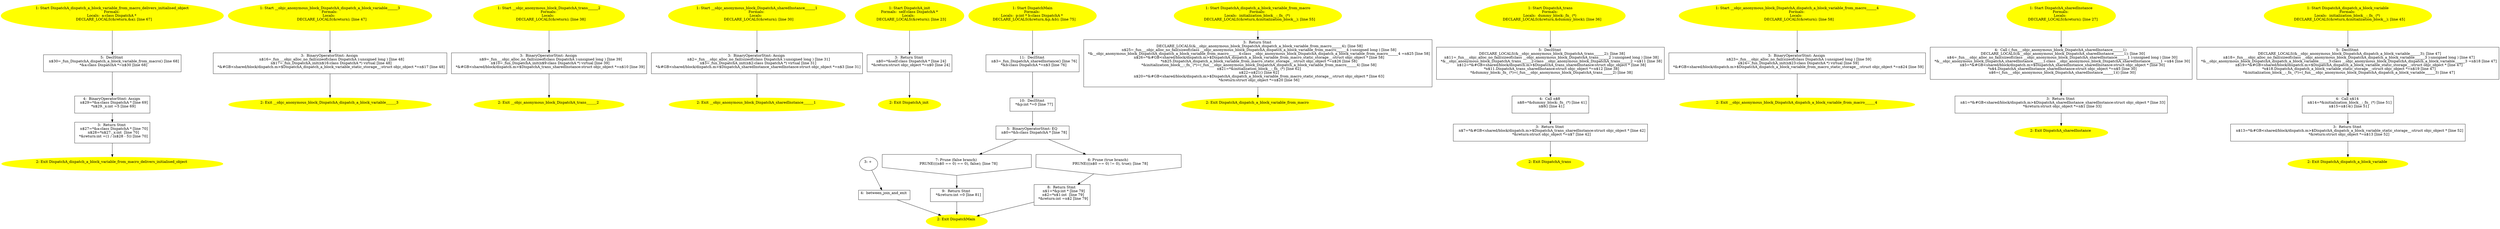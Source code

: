 /* @generated */
digraph iCFG {
"DispatchA_dispatch_a_block_variable_from_macro_delivers_initialised_objectclass.a40b698fe8052f5a0518056e9384ff2c_5" [label="5:  DeclStmt \n   n$30=_fun_DispatchA_dispatch_a_block_variable_from_macro() [line 68]\n  *&a:class DispatchA *=n$30 [line 68]\n " shape="box"]
	

	 "DispatchA_dispatch_a_block_variable_from_macro_delivers_initialised_objectclass.a40b698fe8052f5a0518056e9384ff2c_5" -> "DispatchA_dispatch_a_block_variable_from_macro_delivers_initialised_objectclass.a40b698fe8052f5a0518056e9384ff2c_4" ;
"DispatchA_dispatch_a_block_variable_from_macro_delivers_initialised_objectclass.a40b698fe8052f5a0518056e9384ff2c_4" [label="4:  BinaryOperatorStmt: Assign \n   n$29=*&a:class DispatchA * [line 69]\n  *n$29._x:int =5 [line 69]\n " shape="box"]
	

	 "DispatchA_dispatch_a_block_variable_from_macro_delivers_initialised_objectclass.a40b698fe8052f5a0518056e9384ff2c_4" -> "DispatchA_dispatch_a_block_variable_from_macro_delivers_initialised_objectclass.a40b698fe8052f5a0518056e9384ff2c_3" ;
"DispatchA_dispatch_a_block_variable_from_macro_delivers_initialised_objectclass.a40b698fe8052f5a0518056e9384ff2c_3" [label="3:  Return Stmt \n   n$27=*&a:class DispatchA * [line 70]\n  n$28=*n$27._x:int  [line 70]\n  *&return:int =(1 / (n$28 - 5)) [line 70]\n " shape="box"]
	

	 "DispatchA_dispatch_a_block_variable_from_macro_delivers_initialised_objectclass.a40b698fe8052f5a0518056e9384ff2c_3" -> "DispatchA_dispatch_a_block_variable_from_macro_delivers_initialised_objectclass.a40b698fe8052f5a0518056e9384ff2c_2" ;
"DispatchA_dispatch_a_block_variable_from_macro_delivers_initialised_objectclass.a40b698fe8052f5a0518056e9384ff2c_2" [label="2: Exit DispatchA_dispatch_a_block_variable_from_macro_delivers_initialised_object \n  " color=yellow style=filled]
	

"DispatchA_dispatch_a_block_variable_from_macro_delivers_initialised_objectclass.a40b698fe8052f5a0518056e9384ff2c_1" [label="1: Start DispatchA_dispatch_a_block_variable_from_macro_delivers_initialised_object\nFormals: \nLocals:  a:class DispatchA * \n   DECLARE_LOCALS(&return,&a); [line 67]\n " color=yellow style=filled]
	

	 "DispatchA_dispatch_a_block_variable_from_macro_delivers_initialised_objectclass.a40b698fe8052f5a0518056e9384ff2c_1" -> "DispatchA_dispatch_a_block_variable_from_macro_delivers_initialised_objectclass.a40b698fe8052f5a0518056e9384ff2c_5" ;
"__objc_anonymous_block_DispatchA_dispatch_a_block_variable______3.9c4c8eed871dc8fb1938edcd3d194533_3" [label="3:  BinaryOperatorStmt: Assign \n   n$16=_fun___objc_alloc_no_fail(sizeof(class DispatchA ):unsigned long ) [line 48]\n  n$17=_fun_DispatchA_init(n$16:class DispatchA *) virtual [line 48]\n  *&#GB<shared/block/dispatch.m>$DispatchA_dispatch_a_block_variable_static_storage__:struct objc_object *=n$17 [line 48]\n " shape="box"]
	

	 "__objc_anonymous_block_DispatchA_dispatch_a_block_variable______3.9c4c8eed871dc8fb1938edcd3d194533_3" -> "__objc_anonymous_block_DispatchA_dispatch_a_block_variable______3.9c4c8eed871dc8fb1938edcd3d194533_2" ;
"__objc_anonymous_block_DispatchA_dispatch_a_block_variable______3.9c4c8eed871dc8fb1938edcd3d194533_2" [label="2: Exit __objc_anonymous_block_DispatchA_dispatch_a_block_variable______3 \n  " color=yellow style=filled]
	

"__objc_anonymous_block_DispatchA_dispatch_a_block_variable______3.9c4c8eed871dc8fb1938edcd3d194533_1" [label="1: Start __objc_anonymous_block_DispatchA_dispatch_a_block_variable______3\nFormals: \nLocals:  \n   DECLARE_LOCALS(&return); [line 47]\n " color=yellow style=filled]
	

	 "__objc_anonymous_block_DispatchA_dispatch_a_block_variable______3.9c4c8eed871dc8fb1938edcd3d194533_1" -> "__objc_anonymous_block_DispatchA_dispatch_a_block_variable______3.9c4c8eed871dc8fb1938edcd3d194533_3" ;
"__objc_anonymous_block_DispatchA_trans______2.8ca180fe9a17b86cb599eced71242770_3" [label="3:  BinaryOperatorStmt: Assign \n   n$9=_fun___objc_alloc_no_fail(sizeof(class DispatchA ):unsigned long ) [line 39]\n  n$10=_fun_DispatchA_init(n$9:class DispatchA *) virtual [line 39]\n  *&#GB<shared/block/dispatch.m>$DispatchA_trans_sharedInstance:struct objc_object *=n$10 [line 39]\n " shape="box"]
	

	 "__objc_anonymous_block_DispatchA_trans______2.8ca180fe9a17b86cb599eced71242770_3" -> "__objc_anonymous_block_DispatchA_trans______2.8ca180fe9a17b86cb599eced71242770_2" ;
"__objc_anonymous_block_DispatchA_trans______2.8ca180fe9a17b86cb599eced71242770_2" [label="2: Exit __objc_anonymous_block_DispatchA_trans______2 \n  " color=yellow style=filled]
	

"__objc_anonymous_block_DispatchA_trans______2.8ca180fe9a17b86cb599eced71242770_1" [label="1: Start __objc_anonymous_block_DispatchA_trans______2\nFormals: \nLocals:  \n   DECLARE_LOCALS(&return); [line 38]\n " color=yellow style=filled]
	

	 "__objc_anonymous_block_DispatchA_trans______2.8ca180fe9a17b86cb599eced71242770_1" -> "__objc_anonymous_block_DispatchA_trans______2.8ca180fe9a17b86cb599eced71242770_3" ;
"__objc_anonymous_block_DispatchA_sharedInstance______1.4a2e89fcdf390871f5277dca0d16c43b_3" [label="3:  BinaryOperatorStmt: Assign \n   n$2=_fun___objc_alloc_no_fail(sizeof(class DispatchA ):unsigned long ) [line 31]\n  n$3=_fun_DispatchA_init(n$2:class DispatchA *) virtual [line 31]\n  *&#GB<shared/block/dispatch.m>$DispatchA_sharedInstance_sharedInstance:struct objc_object *=n$3 [line 31]\n " shape="box"]
	

	 "__objc_anonymous_block_DispatchA_sharedInstance______1.4a2e89fcdf390871f5277dca0d16c43b_3" -> "__objc_anonymous_block_DispatchA_sharedInstance______1.4a2e89fcdf390871f5277dca0d16c43b_2" ;
"__objc_anonymous_block_DispatchA_sharedInstance______1.4a2e89fcdf390871f5277dca0d16c43b_2" [label="2: Exit __objc_anonymous_block_DispatchA_sharedInstance______1 \n  " color=yellow style=filled]
	

"__objc_anonymous_block_DispatchA_sharedInstance______1.4a2e89fcdf390871f5277dca0d16c43b_1" [label="1: Start __objc_anonymous_block_DispatchA_sharedInstance______1\nFormals: \nLocals:  \n   DECLARE_LOCALS(&return); [line 30]\n " color=yellow style=filled]
	

	 "__objc_anonymous_block_DispatchA_sharedInstance______1.4a2e89fcdf390871f5277dca0d16c43b_1" -> "__objc_anonymous_block_DispatchA_sharedInstance______1.4a2e89fcdf390871f5277dca0d16c43b_3" ;
"DispatchA_initinstance.610c34db3376a5c039181d4594bd7681_3" [label="3:  Return Stmt \n   n$0=*&self:class DispatchA * [line 24]\n  *&return:struct objc_object *=n$0 [line 24]\n " shape="box"]
	

	 "DispatchA_initinstance.610c34db3376a5c039181d4594bd7681_3" -> "DispatchA_initinstance.610c34db3376a5c039181d4594bd7681_2" ;
"DispatchA_initinstance.610c34db3376a5c039181d4594bd7681_2" [label="2: Exit DispatchA_init \n  " color=yellow style=filled]
	

"DispatchA_initinstance.610c34db3376a5c039181d4594bd7681_1" [label="1: Start DispatchA_init\nFormals:  self:class DispatchA *\nLocals:  \n   DECLARE_LOCALS(&return); [line 23]\n " color=yellow style=filled]
	

	 "DispatchA_initinstance.610c34db3376a5c039181d4594bd7681_1" -> "DispatchA_initinstance.610c34db3376a5c039181d4594bd7681_3" ;
"DispatchMain.f6461dbdaeaf9a114cbe40f5f72fbb3f_11" [label="11:  DeclStmt \n   n$3=_fun_DispatchA_sharedInstance() [line 76]\n  *&b:class DispatchA *=n$3 [line 76]\n " shape="box"]
	

	 "DispatchMain.f6461dbdaeaf9a114cbe40f5f72fbb3f_11" -> "DispatchMain.f6461dbdaeaf9a114cbe40f5f72fbb3f_10" ;
"DispatchMain.f6461dbdaeaf9a114cbe40f5f72fbb3f_10" [label="10:  DeclStmt \n   *&p:int *=0 [line 77]\n " shape="box"]
	

	 "DispatchMain.f6461dbdaeaf9a114cbe40f5f72fbb3f_10" -> "DispatchMain.f6461dbdaeaf9a114cbe40f5f72fbb3f_5" ;
"DispatchMain.f6461dbdaeaf9a114cbe40f5f72fbb3f_9" [label="9:  Return Stmt \n   *&return:int =0 [line 81]\n " shape="box"]
	

	 "DispatchMain.f6461dbdaeaf9a114cbe40f5f72fbb3f_9" -> "DispatchMain.f6461dbdaeaf9a114cbe40f5f72fbb3f_2" ;
"DispatchMain.f6461dbdaeaf9a114cbe40f5f72fbb3f_8" [label="8:  Return Stmt \n   n$1=*&p:int * [line 79]\n  n$2=*n$1:int  [line 79]\n  *&return:int =n$2 [line 79]\n " shape="box"]
	

	 "DispatchMain.f6461dbdaeaf9a114cbe40f5f72fbb3f_8" -> "DispatchMain.f6461dbdaeaf9a114cbe40f5f72fbb3f_2" ;
"DispatchMain.f6461dbdaeaf9a114cbe40f5f72fbb3f_7" [label="7: Prune (false branch) \n   PRUNE(((n$0 == 0) == 0), false); [line 78]\n " shape="invhouse"]
	

	 "DispatchMain.f6461dbdaeaf9a114cbe40f5f72fbb3f_7" -> "DispatchMain.f6461dbdaeaf9a114cbe40f5f72fbb3f_9" ;
"DispatchMain.f6461dbdaeaf9a114cbe40f5f72fbb3f_6" [label="6: Prune (true branch) \n   PRUNE(((n$0 == 0) != 0), true); [line 78]\n " shape="invhouse"]
	

	 "DispatchMain.f6461dbdaeaf9a114cbe40f5f72fbb3f_6" -> "DispatchMain.f6461dbdaeaf9a114cbe40f5f72fbb3f_8" ;
"DispatchMain.f6461dbdaeaf9a114cbe40f5f72fbb3f_5" [label="5:  BinaryOperatorStmt: EQ \n   n$0=*&b:class DispatchA * [line 78]\n " shape="box"]
	

	 "DispatchMain.f6461dbdaeaf9a114cbe40f5f72fbb3f_5" -> "DispatchMain.f6461dbdaeaf9a114cbe40f5f72fbb3f_6" ;
	 "DispatchMain.f6461dbdaeaf9a114cbe40f5f72fbb3f_5" -> "DispatchMain.f6461dbdaeaf9a114cbe40f5f72fbb3f_7" ;
"DispatchMain.f6461dbdaeaf9a114cbe40f5f72fbb3f_4" [label="4:  between_join_and_exit \n  " shape="box"]
	

	 "DispatchMain.f6461dbdaeaf9a114cbe40f5f72fbb3f_4" -> "DispatchMain.f6461dbdaeaf9a114cbe40f5f72fbb3f_2" ;
"DispatchMain.f6461dbdaeaf9a114cbe40f5f72fbb3f_3" [label="3: + \n  " ]
	

	 "DispatchMain.f6461dbdaeaf9a114cbe40f5f72fbb3f_3" -> "DispatchMain.f6461dbdaeaf9a114cbe40f5f72fbb3f_4" ;
"DispatchMain.f6461dbdaeaf9a114cbe40f5f72fbb3f_2" [label="2: Exit DispatchMain \n  " color=yellow style=filled]
	

"DispatchMain.f6461dbdaeaf9a114cbe40f5f72fbb3f_1" [label="1: Start DispatchMain\nFormals: \nLocals:  p:int * b:class DispatchA * \n   DECLARE_LOCALS(&return,&p,&b); [line 75]\n " color=yellow style=filled]
	

	 "DispatchMain.f6461dbdaeaf9a114cbe40f5f72fbb3f_1" -> "DispatchMain.f6461dbdaeaf9a114cbe40f5f72fbb3f_11" ;
"DispatchA_dispatch_a_block_variable_from_macroclass.4c1ce7640004cb2174c1010961271e4a_3" [label="3:  Return Stmt \n   DECLARE_LOCALS(&__objc_anonymous_block_DispatchA_dispatch_a_block_variable_from_macro______4); [line 58]\n  n$25=_fun___objc_alloc_no_fail(sizeof(class __objc_anonymous_block_DispatchA_dispatch_a_block_variable_from_macro______4 ):unsigned long ) [line 58]\n  *&__objc_anonymous_block_DispatchA_dispatch_a_block_variable_from_macro______4:class __objc_anonymous_block_DispatchA_dispatch_a_block_variable_from_macro______4 =n$25 [line 58]\n  n$26=*&#GB<shared/block/dispatch.m>$DispatchA_dispatch_a_block_variable_from_macro_static_storage__:struct objc_object * [line 58]\n  *n$25.DispatchA_dispatch_a_block_variable_from_macro_static_storage__:struct objc_object *=n$26 [line 58]\n  *&initialization_block__:_fn_ (*)=(_fun___objc_anonymous_block_DispatchA_dispatch_a_block_variable_from_macro______4) [line 58]\n  n$21=*&initialization_block__:_fn_ (*) [line 62]\n  n$22=n$21() [line 62]\n  n$20=*&#GB<shared/block/dispatch.m>$DispatchA_dispatch_a_block_variable_from_macro_static_storage__:struct objc_object * [line 63]\n  *&return:struct objc_object *=n$20 [line 56]\n " shape="box"]
	

	 "DispatchA_dispatch_a_block_variable_from_macroclass.4c1ce7640004cb2174c1010961271e4a_3" -> "DispatchA_dispatch_a_block_variable_from_macroclass.4c1ce7640004cb2174c1010961271e4a_2" ;
"DispatchA_dispatch_a_block_variable_from_macroclass.4c1ce7640004cb2174c1010961271e4a_2" [label="2: Exit DispatchA_dispatch_a_block_variable_from_macro \n  " color=yellow style=filled]
	

"DispatchA_dispatch_a_block_variable_from_macroclass.4c1ce7640004cb2174c1010961271e4a_1" [label="1: Start DispatchA_dispatch_a_block_variable_from_macro\nFormals: \nLocals:  initialization_block__:_fn_ (*) \n   DECLARE_LOCALS(&return,&initialization_block__); [line 55]\n " color=yellow style=filled]
	

	 "DispatchA_dispatch_a_block_variable_from_macroclass.4c1ce7640004cb2174c1010961271e4a_1" -> "DispatchA_dispatch_a_block_variable_from_macroclass.4c1ce7640004cb2174c1010961271e4a_3" ;
"DispatchA_transclass.873660bac717ee103f8564f0a0307a74_5" [label="5:  DeclStmt \n   DECLARE_LOCALS(&__objc_anonymous_block_DispatchA_trans______2); [line 38]\n  n$11=_fun___objc_alloc_no_fail(sizeof(class __objc_anonymous_block_DispatchA_trans______2 ):unsigned long ) [line 38]\n  *&__objc_anonymous_block_DispatchA_trans______2:class __objc_anonymous_block_DispatchA_trans______2 =n$11 [line 38]\n  n$12=*&#GB<shared/block/dispatch.m>$DispatchA_trans_sharedInstance:struct objc_object * [line 38]\n  *n$11.DispatchA_trans_sharedInstance:struct objc_object *=n$12 [line 38]\n  *&dummy_block:_fn_ (*)=(_fun___objc_anonymous_block_DispatchA_trans______2) [line 38]\n " shape="box"]
	

	 "DispatchA_transclass.873660bac717ee103f8564f0a0307a74_5" -> "DispatchA_transclass.873660bac717ee103f8564f0a0307a74_4" ;
"DispatchA_transclass.873660bac717ee103f8564f0a0307a74_4" [label="4:  Call n$8 \n   n$8=*&dummy_block:_fn_ (*) [line 41]\n  n$8() [line 41]\n " shape="box"]
	

	 "DispatchA_transclass.873660bac717ee103f8564f0a0307a74_4" -> "DispatchA_transclass.873660bac717ee103f8564f0a0307a74_3" ;
"DispatchA_transclass.873660bac717ee103f8564f0a0307a74_3" [label="3:  Return Stmt \n   n$7=*&#GB<shared/block/dispatch.m>$DispatchA_trans_sharedInstance:struct objc_object * [line 42]\n  *&return:struct objc_object *=n$7 [line 42]\n " shape="box"]
	

	 "DispatchA_transclass.873660bac717ee103f8564f0a0307a74_3" -> "DispatchA_transclass.873660bac717ee103f8564f0a0307a74_2" ;
"DispatchA_transclass.873660bac717ee103f8564f0a0307a74_2" [label="2: Exit DispatchA_trans \n  " color=yellow style=filled]
	

"DispatchA_transclass.873660bac717ee103f8564f0a0307a74_1" [label="1: Start DispatchA_trans\nFormals: \nLocals:  dummy_block:_fn_ (*) \n   DECLARE_LOCALS(&return,&dummy_block); [line 36]\n " color=yellow style=filled]
	

	 "DispatchA_transclass.873660bac717ee103f8564f0a0307a74_1" -> "DispatchA_transclass.873660bac717ee103f8564f0a0307a74_5" ;
"__objc_anonymous_block_DispatchA_dispatch_a_block_variable_from_macro______4.82bfd971252ed3dd1cbfd850406db887_3" [label="3:  BinaryOperatorStmt: Assign \n   n$23=_fun___objc_alloc_no_fail(sizeof(class DispatchA ):unsigned long ) [line 59]\n  n$24=_fun_DispatchA_init(n$23:class DispatchA *) virtual [line 59]\n  *&#GB<shared/block/dispatch.m>$DispatchA_dispatch_a_block_variable_from_macro_static_storage__:struct objc_object *=n$24 [line 59]\n " shape="box"]
	

	 "__objc_anonymous_block_DispatchA_dispatch_a_block_variable_from_macro______4.82bfd971252ed3dd1cbfd850406db887_3" -> "__objc_anonymous_block_DispatchA_dispatch_a_block_variable_from_macro______4.82bfd971252ed3dd1cbfd850406db887_2" ;
"__objc_anonymous_block_DispatchA_dispatch_a_block_variable_from_macro______4.82bfd971252ed3dd1cbfd850406db887_2" [label="2: Exit __objc_anonymous_block_DispatchA_dispatch_a_block_variable_from_macro______4 \n  " color=yellow style=filled]
	

"__objc_anonymous_block_DispatchA_dispatch_a_block_variable_from_macro______4.82bfd971252ed3dd1cbfd850406db887_1" [label="1: Start __objc_anonymous_block_DispatchA_dispatch_a_block_variable_from_macro______4\nFormals: \nLocals:  \n   DECLARE_LOCALS(&return); [line 58]\n " color=yellow style=filled]
	

	 "__objc_anonymous_block_DispatchA_dispatch_a_block_variable_from_macro______4.82bfd971252ed3dd1cbfd850406db887_1" -> "__objc_anonymous_block_DispatchA_dispatch_a_block_variable_from_macro______4.82bfd971252ed3dd1cbfd850406db887_3" ;
"DispatchA_sharedInstanceclass.1cbcd092f7dafd9879cdd8ce8fdac1b0_4" [label="4:  Call (_fun___objc_anonymous_block_DispatchA_sharedInstance______1) \n   DECLARE_LOCALS(&__objc_anonymous_block_DispatchA_sharedInstance______1); [line 30]\n  n$4=_fun___objc_alloc_no_fail(sizeof(class __objc_anonymous_block_DispatchA_sharedInstance______1 ):unsigned long ) [line 30]\n  *&__objc_anonymous_block_DispatchA_sharedInstance______1:class __objc_anonymous_block_DispatchA_sharedInstance______1 =n$4 [line 30]\n  n$5=*&#GB<shared/block/dispatch.m>$DispatchA_sharedInstance_sharedInstance:struct objc_object * [line 30]\n  *n$4.DispatchA_sharedInstance_sharedInstance:struct objc_object *=n$5 [line 30]\n  n$6=(_fun___objc_anonymous_block_DispatchA_sharedInstance______1)() [line 30]\n " shape="box"]
	

	 "DispatchA_sharedInstanceclass.1cbcd092f7dafd9879cdd8ce8fdac1b0_4" -> "DispatchA_sharedInstanceclass.1cbcd092f7dafd9879cdd8ce8fdac1b0_3" ;
"DispatchA_sharedInstanceclass.1cbcd092f7dafd9879cdd8ce8fdac1b0_3" [label="3:  Return Stmt \n   n$1=*&#GB<shared/block/dispatch.m>$DispatchA_sharedInstance_sharedInstance:struct objc_object * [line 33]\n  *&return:struct objc_object *=n$1 [line 33]\n " shape="box"]
	

	 "DispatchA_sharedInstanceclass.1cbcd092f7dafd9879cdd8ce8fdac1b0_3" -> "DispatchA_sharedInstanceclass.1cbcd092f7dafd9879cdd8ce8fdac1b0_2" ;
"DispatchA_sharedInstanceclass.1cbcd092f7dafd9879cdd8ce8fdac1b0_2" [label="2: Exit DispatchA_sharedInstance \n  " color=yellow style=filled]
	

"DispatchA_sharedInstanceclass.1cbcd092f7dafd9879cdd8ce8fdac1b0_1" [label="1: Start DispatchA_sharedInstance\nFormals: \nLocals:  \n   DECLARE_LOCALS(&return); [line 27]\n " color=yellow style=filled]
	

	 "DispatchA_sharedInstanceclass.1cbcd092f7dafd9879cdd8ce8fdac1b0_1" -> "DispatchA_sharedInstanceclass.1cbcd092f7dafd9879cdd8ce8fdac1b0_4" ;
"DispatchA_dispatch_a_block_variableclass.e931bb4f1c295d89acf6b725d9103d59_5" [label="5:  DeclStmt \n   DECLARE_LOCALS(&__objc_anonymous_block_DispatchA_dispatch_a_block_variable______3); [line 47]\n  n$18=_fun___objc_alloc_no_fail(sizeof(class __objc_anonymous_block_DispatchA_dispatch_a_block_variable______3 ):unsigned long ) [line 47]\n  *&__objc_anonymous_block_DispatchA_dispatch_a_block_variable______3:class __objc_anonymous_block_DispatchA_dispatch_a_block_variable______3 =n$18 [line 47]\n  n$19=*&#GB<shared/block/dispatch.m>$DispatchA_dispatch_a_block_variable_static_storage__:struct objc_object * [line 47]\n  *n$18.DispatchA_dispatch_a_block_variable_static_storage__:struct objc_object *=n$19 [line 47]\n  *&initialization_block__:_fn_ (*)=(_fun___objc_anonymous_block_DispatchA_dispatch_a_block_variable______3) [line 47]\n " shape="box"]
	

	 "DispatchA_dispatch_a_block_variableclass.e931bb4f1c295d89acf6b725d9103d59_5" -> "DispatchA_dispatch_a_block_variableclass.e931bb4f1c295d89acf6b725d9103d59_4" ;
"DispatchA_dispatch_a_block_variableclass.e931bb4f1c295d89acf6b725d9103d59_4" [label="4:  Call n$14 \n   n$14=*&initialization_block__:_fn_ (*) [line 51]\n  n$15=n$14() [line 51]\n " shape="box"]
	

	 "DispatchA_dispatch_a_block_variableclass.e931bb4f1c295d89acf6b725d9103d59_4" -> "DispatchA_dispatch_a_block_variableclass.e931bb4f1c295d89acf6b725d9103d59_3" ;
"DispatchA_dispatch_a_block_variableclass.e931bb4f1c295d89acf6b725d9103d59_3" [label="3:  Return Stmt \n   n$13=*&#GB<shared/block/dispatch.m>$DispatchA_dispatch_a_block_variable_static_storage__:struct objc_object * [line 52]\n  *&return:struct objc_object *=n$13 [line 52]\n " shape="box"]
	

	 "DispatchA_dispatch_a_block_variableclass.e931bb4f1c295d89acf6b725d9103d59_3" -> "DispatchA_dispatch_a_block_variableclass.e931bb4f1c295d89acf6b725d9103d59_2" ;
"DispatchA_dispatch_a_block_variableclass.e931bb4f1c295d89acf6b725d9103d59_2" [label="2: Exit DispatchA_dispatch_a_block_variable \n  " color=yellow style=filled]
	

"DispatchA_dispatch_a_block_variableclass.e931bb4f1c295d89acf6b725d9103d59_1" [label="1: Start DispatchA_dispatch_a_block_variable\nFormals: \nLocals:  initialization_block__:_fn_ (*) \n   DECLARE_LOCALS(&return,&initialization_block__); [line 45]\n " color=yellow style=filled]
	

	 "DispatchA_dispatch_a_block_variableclass.e931bb4f1c295d89acf6b725d9103d59_1" -> "DispatchA_dispatch_a_block_variableclass.e931bb4f1c295d89acf6b725d9103d59_5" ;
}
